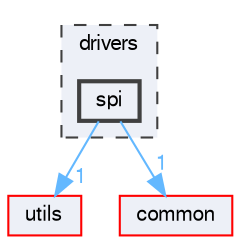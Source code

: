 digraph "spi"
{
 // LATEX_PDF_SIZE
  bgcolor="transparent";
  edge [fontname=FreeSans,fontsize=10,labelfontname=FreeSans,labelfontsize=10];
  node [fontname=FreeSans,fontsize=10,shape=box,height=0.2,width=0.4];
  compound=true
  subgraph clusterdir_23452eaafd74a0dfcbccff24142d67ec {
    graph [ bgcolor="#edf0f7", pencolor="grey25", label="drivers", fontname=FreeSans,fontsize=10 style="filled,dashed", URL="dir_23452eaafd74a0dfcbccff24142d67ec.html",tooltip=""]
  dir_324633fa7c37960e165c554f448e1e82 [label="spi", fillcolor="#edf0f7", color="grey25", style="filled,bold", URL="dir_324633fa7c37960e165c554f448e1e82.html",tooltip=""];
  }
  dir_7dbb3f8d9b3c7f1bbfe241818c433d10 [label="utils", fillcolor="#edf0f7", color="red", style="filled", URL="dir_7dbb3f8d9b3c7f1bbfe241818c433d10.html",tooltip=""];
  dir_bdd9a5d540de89e9fe90efdfc6973a4f [label="common", fillcolor="#edf0f7", color="red", style="filled", URL="dir_bdd9a5d540de89e9fe90efdfc6973a4f.html",tooltip=""];
  dir_324633fa7c37960e165c554f448e1e82->dir_7dbb3f8d9b3c7f1bbfe241818c433d10 [headlabel="1", labeldistance=1.5 headhref="dir_000059_000068.html" color="steelblue1" fontcolor="steelblue1"];
  dir_324633fa7c37960e165c554f448e1e82->dir_bdd9a5d540de89e9fe90efdfc6973a4f [headlabel="1", labeldistance=1.5 headhref="dir_000059_000006.html" color="steelblue1" fontcolor="steelblue1"];
}
